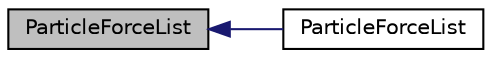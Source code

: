 digraph "ParticleForceList"
{
  bgcolor="transparent";
  edge [fontname="Helvetica",fontsize="10",labelfontname="Helvetica",labelfontsize="10"];
  node [fontname="Helvetica",fontsize="10",shape=record];
  rankdir="LR";
  Node1 [label="ParticleForceList",height=0.2,width=0.4,color="black", fillcolor="grey75", style="filled", fontcolor="black"];
  Node1 -> Node2 [dir="back",color="midnightblue",fontsize="10",style="solid",fontname="Helvetica"];
  Node2 [label="ParticleForceList",height=0.2,width=0.4,color="black",URL="$a01784.html#af4b06de4958a7003bd6c1ddc2c763509",tooltip="Construct from mesh. "];
}
